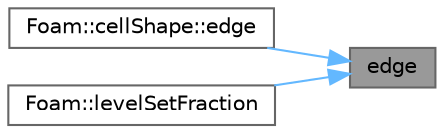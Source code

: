 digraph "edge"
{
 // LATEX_PDF_SIZE
  bgcolor="transparent";
  edge [fontname=Helvetica,fontsize=10,labelfontname=Helvetica,labelfontsize=10];
  node [fontname=Helvetica,fontsize=10,shape=box,height=0.2,width=0.4];
  rankdir="RL";
  Node1 [id="Node000001",label="edge",height=0.2,width=0.4,color="gray40", fillcolor="grey60", style="filled", fontcolor="black",tooltip=" "];
  Node1 -> Node2 [id="edge1_Node000001_Node000002",dir="back",color="steelblue1",style="solid",tooltip=" "];
  Node2 [id="Node000002",label="Foam::cellShape::edge",height=0.2,width=0.4,color="grey40", fillcolor="white", style="filled",URL="$classFoam_1_1cellShape.html#accbe9b8cff5097be6e55b2ee92e3970b",tooltip=" "];
  Node1 -> Node3 [id="edge2_Node000001_Node000003",dir="back",color="steelblue1",style="solid",tooltip=" "];
  Node3 [id="Node000003",label="Foam::levelSetFraction",height=0.2,width=0.4,color="grey40", fillcolor="white", style="filled",URL="$namespaceFoam.html#a47e3b291368211c24b713c2d39d2ded4",tooltip=" "];
}

